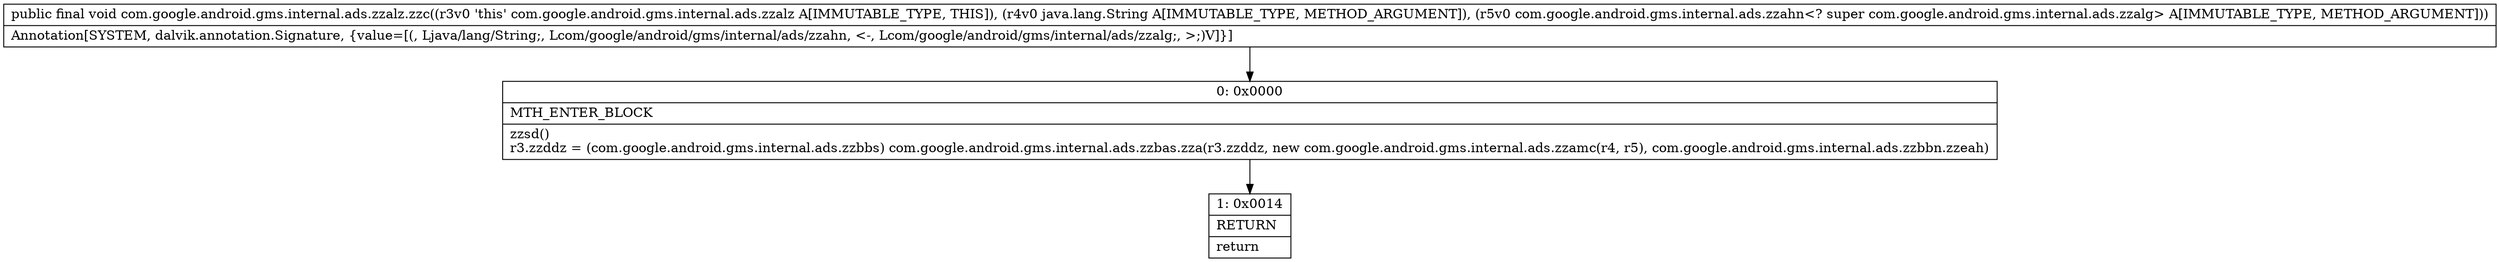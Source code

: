 digraph "CFG forcom.google.android.gms.internal.ads.zzalz.zzc(Ljava\/lang\/String;Lcom\/google\/android\/gms\/internal\/ads\/zzahn;)V" {
Node_0 [shape=record,label="{0\:\ 0x0000|MTH_ENTER_BLOCK\l|zzsd()\lr3.zzddz = (com.google.android.gms.internal.ads.zzbbs) com.google.android.gms.internal.ads.zzbas.zza(r3.zzddz, new com.google.android.gms.internal.ads.zzamc(r4, r5), com.google.android.gms.internal.ads.zzbbn.zzeah)\l}"];
Node_1 [shape=record,label="{1\:\ 0x0014|RETURN\l|return\l}"];
MethodNode[shape=record,label="{public final void com.google.android.gms.internal.ads.zzalz.zzc((r3v0 'this' com.google.android.gms.internal.ads.zzalz A[IMMUTABLE_TYPE, THIS]), (r4v0 java.lang.String A[IMMUTABLE_TYPE, METHOD_ARGUMENT]), (r5v0 com.google.android.gms.internal.ads.zzahn\<? super com.google.android.gms.internal.ads.zzalg\> A[IMMUTABLE_TYPE, METHOD_ARGUMENT]))  | Annotation[SYSTEM, dalvik.annotation.Signature, \{value=[(, Ljava\/lang\/String;, Lcom\/google\/android\/gms\/internal\/ads\/zzahn, \<\-, Lcom\/google\/android\/gms\/internal\/ads\/zzalg;, \>;)V]\}]\l}"];
MethodNode -> Node_0;
Node_0 -> Node_1;
}

